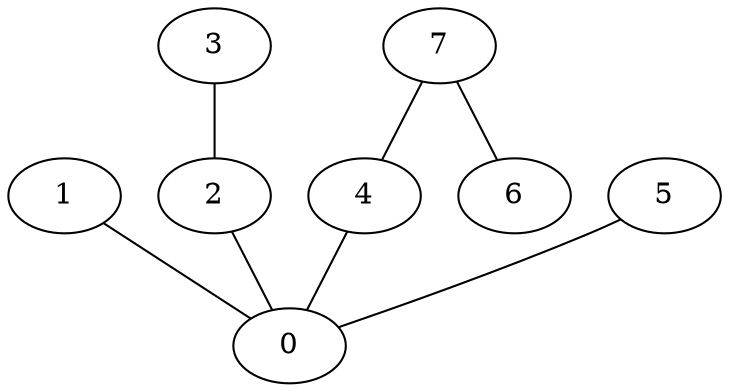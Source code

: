 graph {
    0 [ label = "0" ]
    1 [ label = "1" ]
    2 [ label = "2" ]
    3 [ label = "3" ]
    4 [ label = "4" ]
    5 [ label = "5" ]
    6 [ label = "6" ]
    7 [ label = "7" ]
    1 -- 0 [ ]
    3 -- 2 [ ]
    7 -- 4 [ ]
    7 -- 6 [ ]
    2 -- 0 [ ]
    5 -- 0 [ ]
    4 -- 0 [ ]
}
